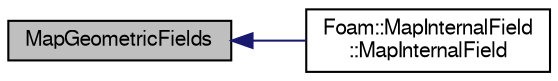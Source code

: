 digraph "MapGeometricFields"
{
  bgcolor="transparent";
  edge [fontname="FreeSans",fontsize="10",labelfontname="FreeSans",labelfontsize="10"];
  node [fontname="FreeSans",fontsize="10",shape=record];
  rankdir="LR";
  Node68880 [label="MapGeometricFields",height=0.2,width=0.4,color="black", fillcolor="grey75", style="filled", fontcolor="black"];
  Node68880 -> Node68881 [dir="back",color="midnightblue",fontsize="10",style="solid",fontname="FreeSans"];
  Node68881 [label="Foam::MapInternalField\l::MapInternalField",height=0.2,width=0.4,color="black",URL="$a26542.html#a4b5ef2a779d4e616135f3299e05a2e36"];
}
